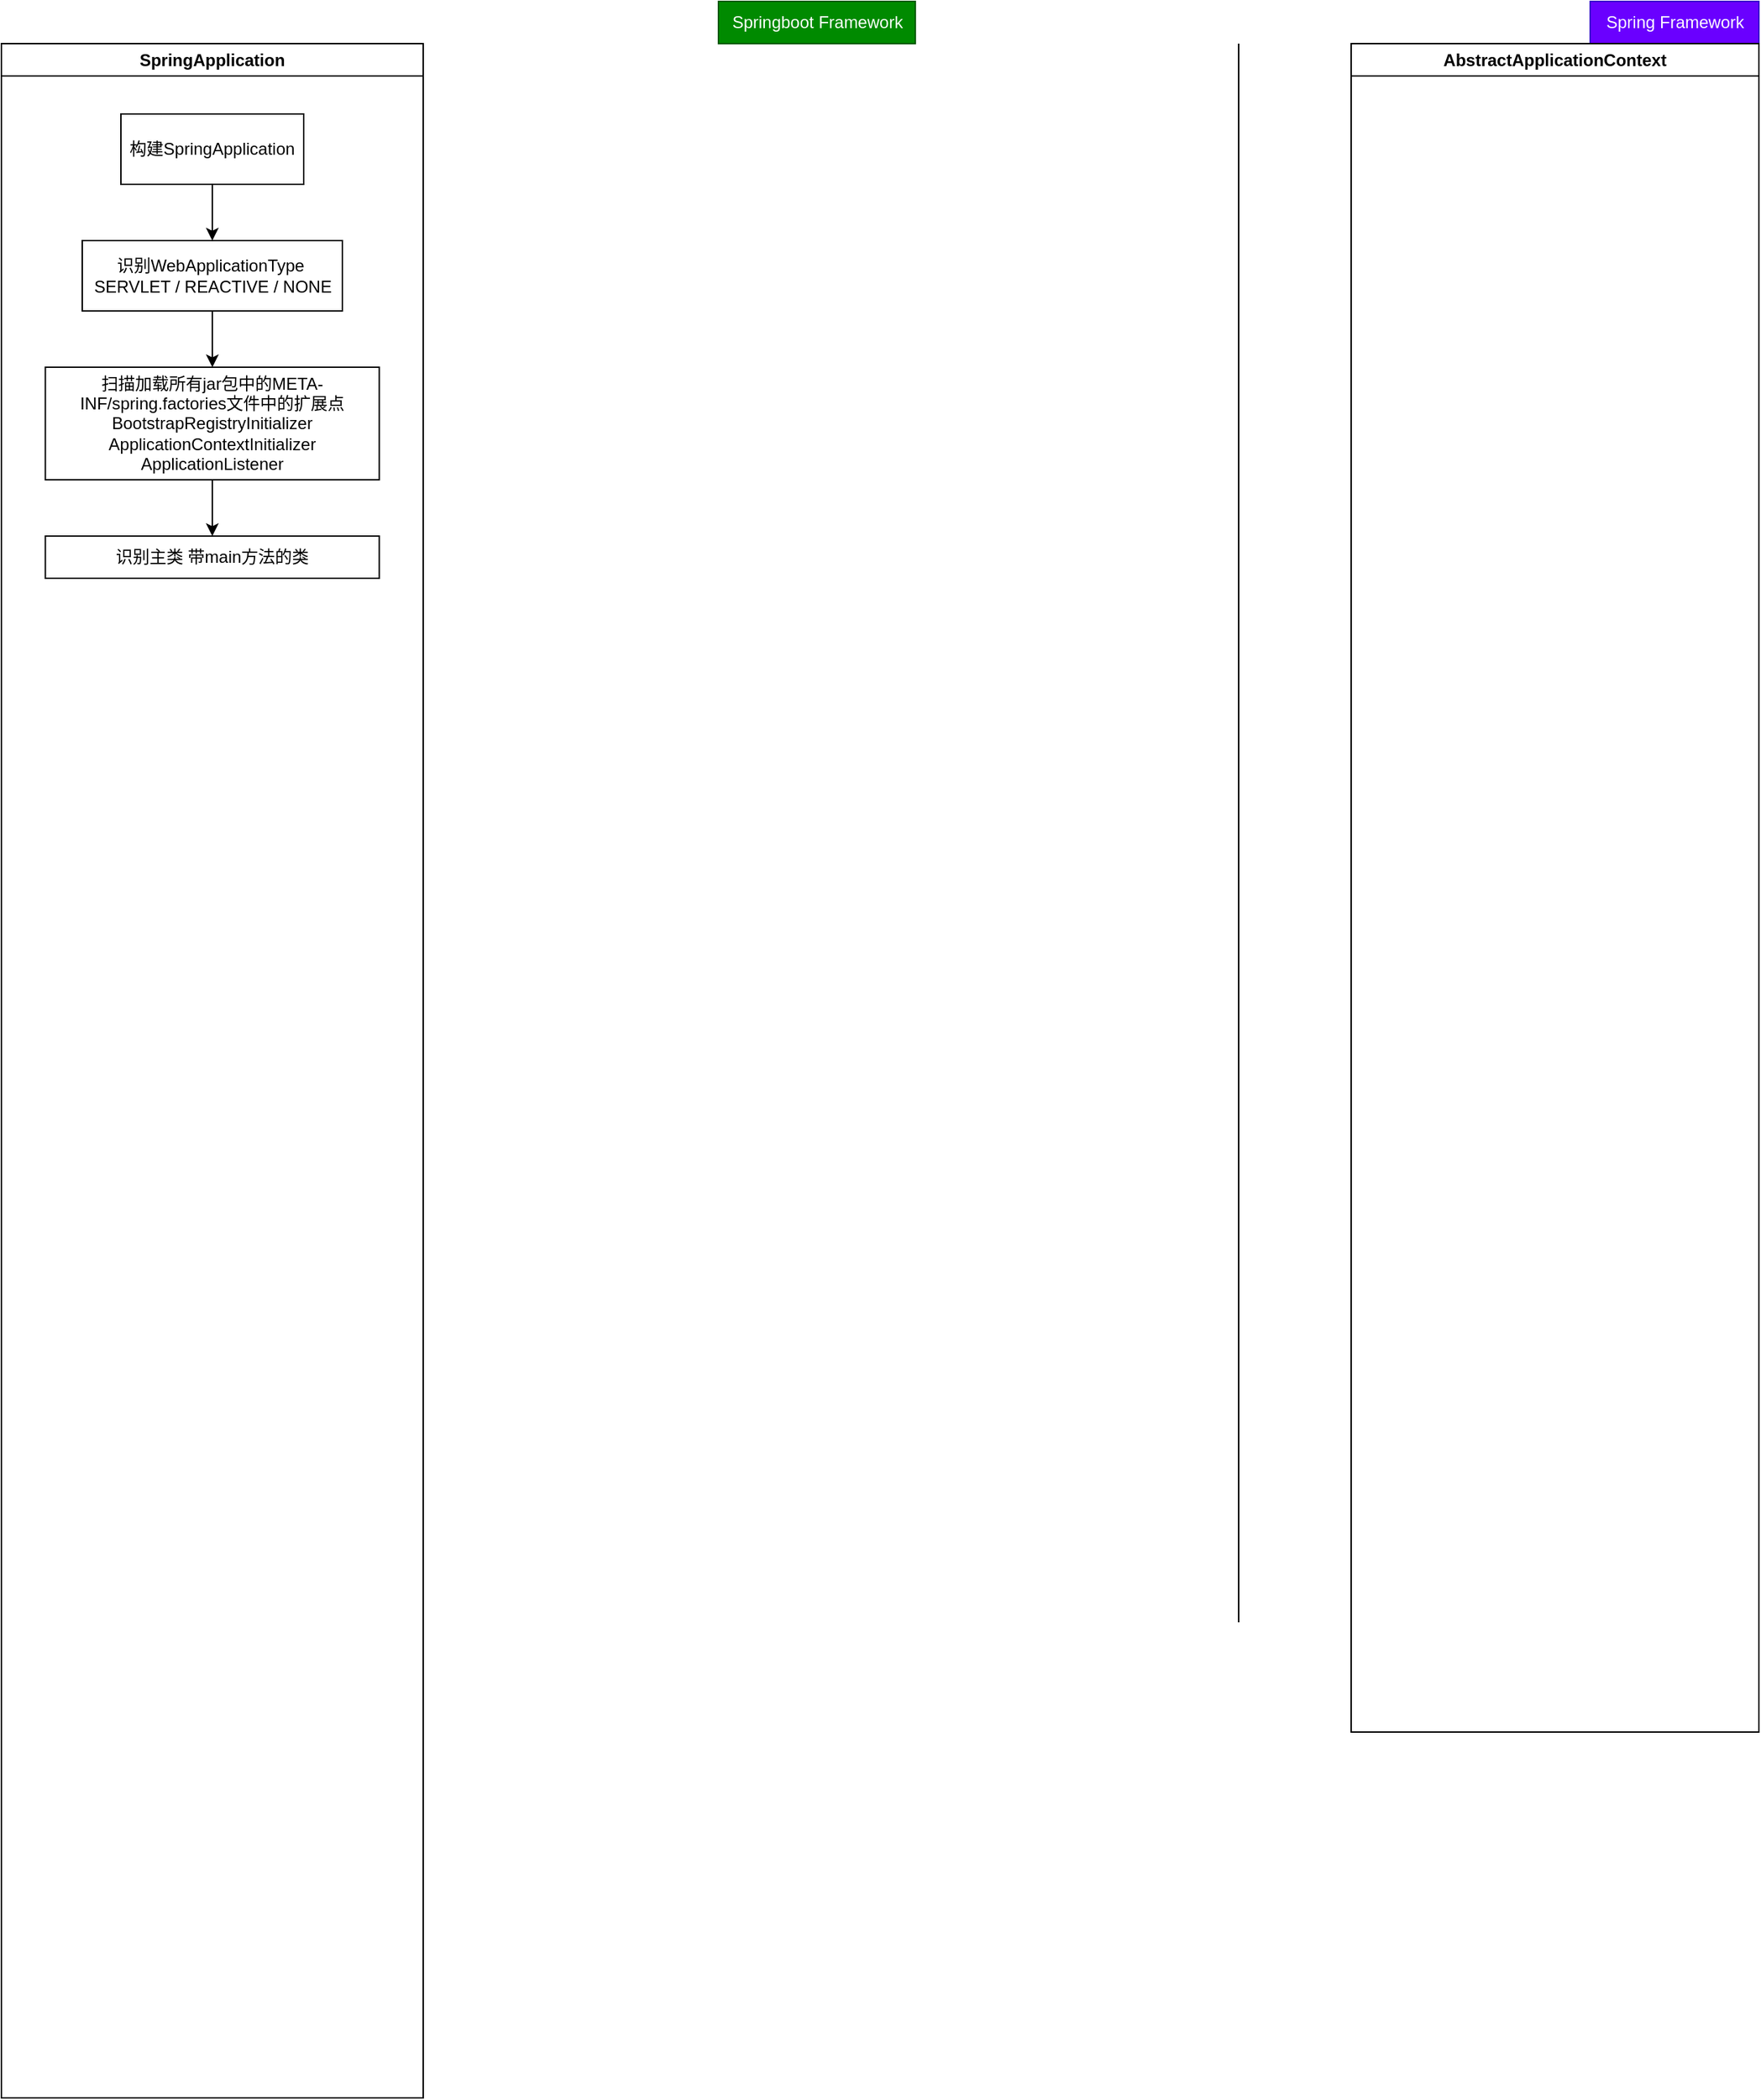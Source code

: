 <mxfile version="22.1.2" type="device">
  <diagram name="Springboot整体流程" id="tGMVDymokrfU0H8AJSUW">
    <mxGraphModel dx="3533" dy="849" grid="1" gridSize="10" guides="1" tooltips="1" connect="1" arrows="1" fold="1" page="1" pageScale="1" pageWidth="2339" pageHeight="3300" math="0" shadow="0">
      <root>
        <mxCell id="0" />
        <mxCell id="1" parent="0" />
        <mxCell id="trpK1KYeWfXuGcgGu1yp-3" value="Spring Framework" style="text;html=1;align=center;verticalAlign=middle;resizable=0;points=[];autosize=1;strokeColor=#3700CC;fillColor=#6a00ff;fontColor=#ffffff;" parent="1" vertex="1">
          <mxGeometry x="810" y="170" width="120" height="30" as="geometry" />
        </mxCell>
        <mxCell id="trpK1KYeWfXuGcgGu1yp-4" value="Springboot Framework" style="text;html=1;align=center;verticalAlign=middle;resizable=0;points=[];autosize=1;strokeColor=#005700;fillColor=#008a00;fontColor=#ffffff;" parent="1" vertex="1">
          <mxGeometry x="190" y="170" width="140" height="30" as="geometry" />
        </mxCell>
        <mxCell id="trpK1KYeWfXuGcgGu1yp-5" value="" style="endArrow=none;html=1;rounded=0;movable=1;resizable=1;rotatable=1;deletable=1;editable=1;locked=0;connectable=1;" parent="1" edge="1">
          <mxGeometry width="50" height="50" relative="1" as="geometry">
            <mxPoint x="560" y="1322" as="sourcePoint" />
            <mxPoint x="560" y="200" as="targetPoint" />
          </mxGeometry>
        </mxCell>
        <mxCell id="trpK1KYeWfXuGcgGu1yp-16" value="SpringApplication" style="swimlane;whiteSpace=wrap;html=1;" parent="1" vertex="1">
          <mxGeometry x="-320" y="200" width="300" height="1460" as="geometry">
            <mxRectangle x="-240" y="200" width="140" height="30" as="alternateBounds" />
          </mxGeometry>
        </mxCell>
        <mxCell id="trpK1KYeWfXuGcgGu1yp-7" value="构建SpringApplication" style="whiteSpace=wrap;html=1;" parent="trpK1KYeWfXuGcgGu1yp-16" vertex="1">
          <mxGeometry x="85" y="50" width="130" height="50" as="geometry" />
        </mxCell>
        <mxCell id="trpK1KYeWfXuGcgGu1yp-18" value="" style="edgeStyle=orthogonalEdgeStyle;rounded=0;orthogonalLoop=1;jettySize=auto;html=1;" parent="trpK1KYeWfXuGcgGu1yp-16" source="trpK1KYeWfXuGcgGu1yp-9" target="trpK1KYeWfXuGcgGu1yp-17" edge="1">
          <mxGeometry relative="1" as="geometry" />
        </mxCell>
        <mxCell id="trpK1KYeWfXuGcgGu1yp-9" value="&lt;div&gt;识别WebApplicationType&amp;nbsp;&lt;/div&gt;&lt;div&gt;SERVLET / REACTIVE / NONE&lt;/div&gt;" style="whiteSpace=wrap;html=1;" parent="trpK1KYeWfXuGcgGu1yp-16" vertex="1">
          <mxGeometry x="57.5" y="140" width="185" height="50" as="geometry" />
        </mxCell>
        <mxCell id="trpK1KYeWfXuGcgGu1yp-10" value="" style="edgeStyle=orthogonalEdgeStyle;rounded=0;orthogonalLoop=1;jettySize=auto;html=1;" parent="trpK1KYeWfXuGcgGu1yp-16" source="trpK1KYeWfXuGcgGu1yp-7" target="trpK1KYeWfXuGcgGu1yp-9" edge="1">
          <mxGeometry relative="1" as="geometry" />
        </mxCell>
        <mxCell id="trpK1KYeWfXuGcgGu1yp-20" value="" style="edgeStyle=orthogonalEdgeStyle;rounded=0;orthogonalLoop=1;jettySize=auto;html=1;" parent="trpK1KYeWfXuGcgGu1yp-16" source="trpK1KYeWfXuGcgGu1yp-17" target="trpK1KYeWfXuGcgGu1yp-19" edge="1">
          <mxGeometry relative="1" as="geometry" />
        </mxCell>
        <mxCell id="trpK1KYeWfXuGcgGu1yp-17" value="扫描加载所有jar包中的META-INF/spring.factories文件中的扩展点&lt;br&gt;BootstrapRegistryInitializer&lt;br&gt;ApplicationContextInitializer&lt;br&gt;ApplicationListener" style="whiteSpace=wrap;html=1;" parent="trpK1KYeWfXuGcgGu1yp-16" vertex="1">
          <mxGeometry x="31.25" y="230" width="237.5" height="80" as="geometry" />
        </mxCell>
        <mxCell id="trpK1KYeWfXuGcgGu1yp-19" value="识别主类 带main方法的类" style="whiteSpace=wrap;html=1;" parent="trpK1KYeWfXuGcgGu1yp-16" vertex="1">
          <mxGeometry x="31.25" y="350" width="237.5" height="30" as="geometry" />
        </mxCell>
        <mxCell id="trpK1KYeWfXuGcgGu1yp-21" value="AbstractApplicationContext" style="swimlane;whiteSpace=wrap;html=1;" parent="1" vertex="1">
          <mxGeometry x="640" y="200" width="290" height="1200" as="geometry">
            <mxRectangle x="640" y="200" width="200" height="30" as="alternateBounds" />
          </mxGeometry>
        </mxCell>
      </root>
    </mxGraphModel>
  </diagram>
</mxfile>
